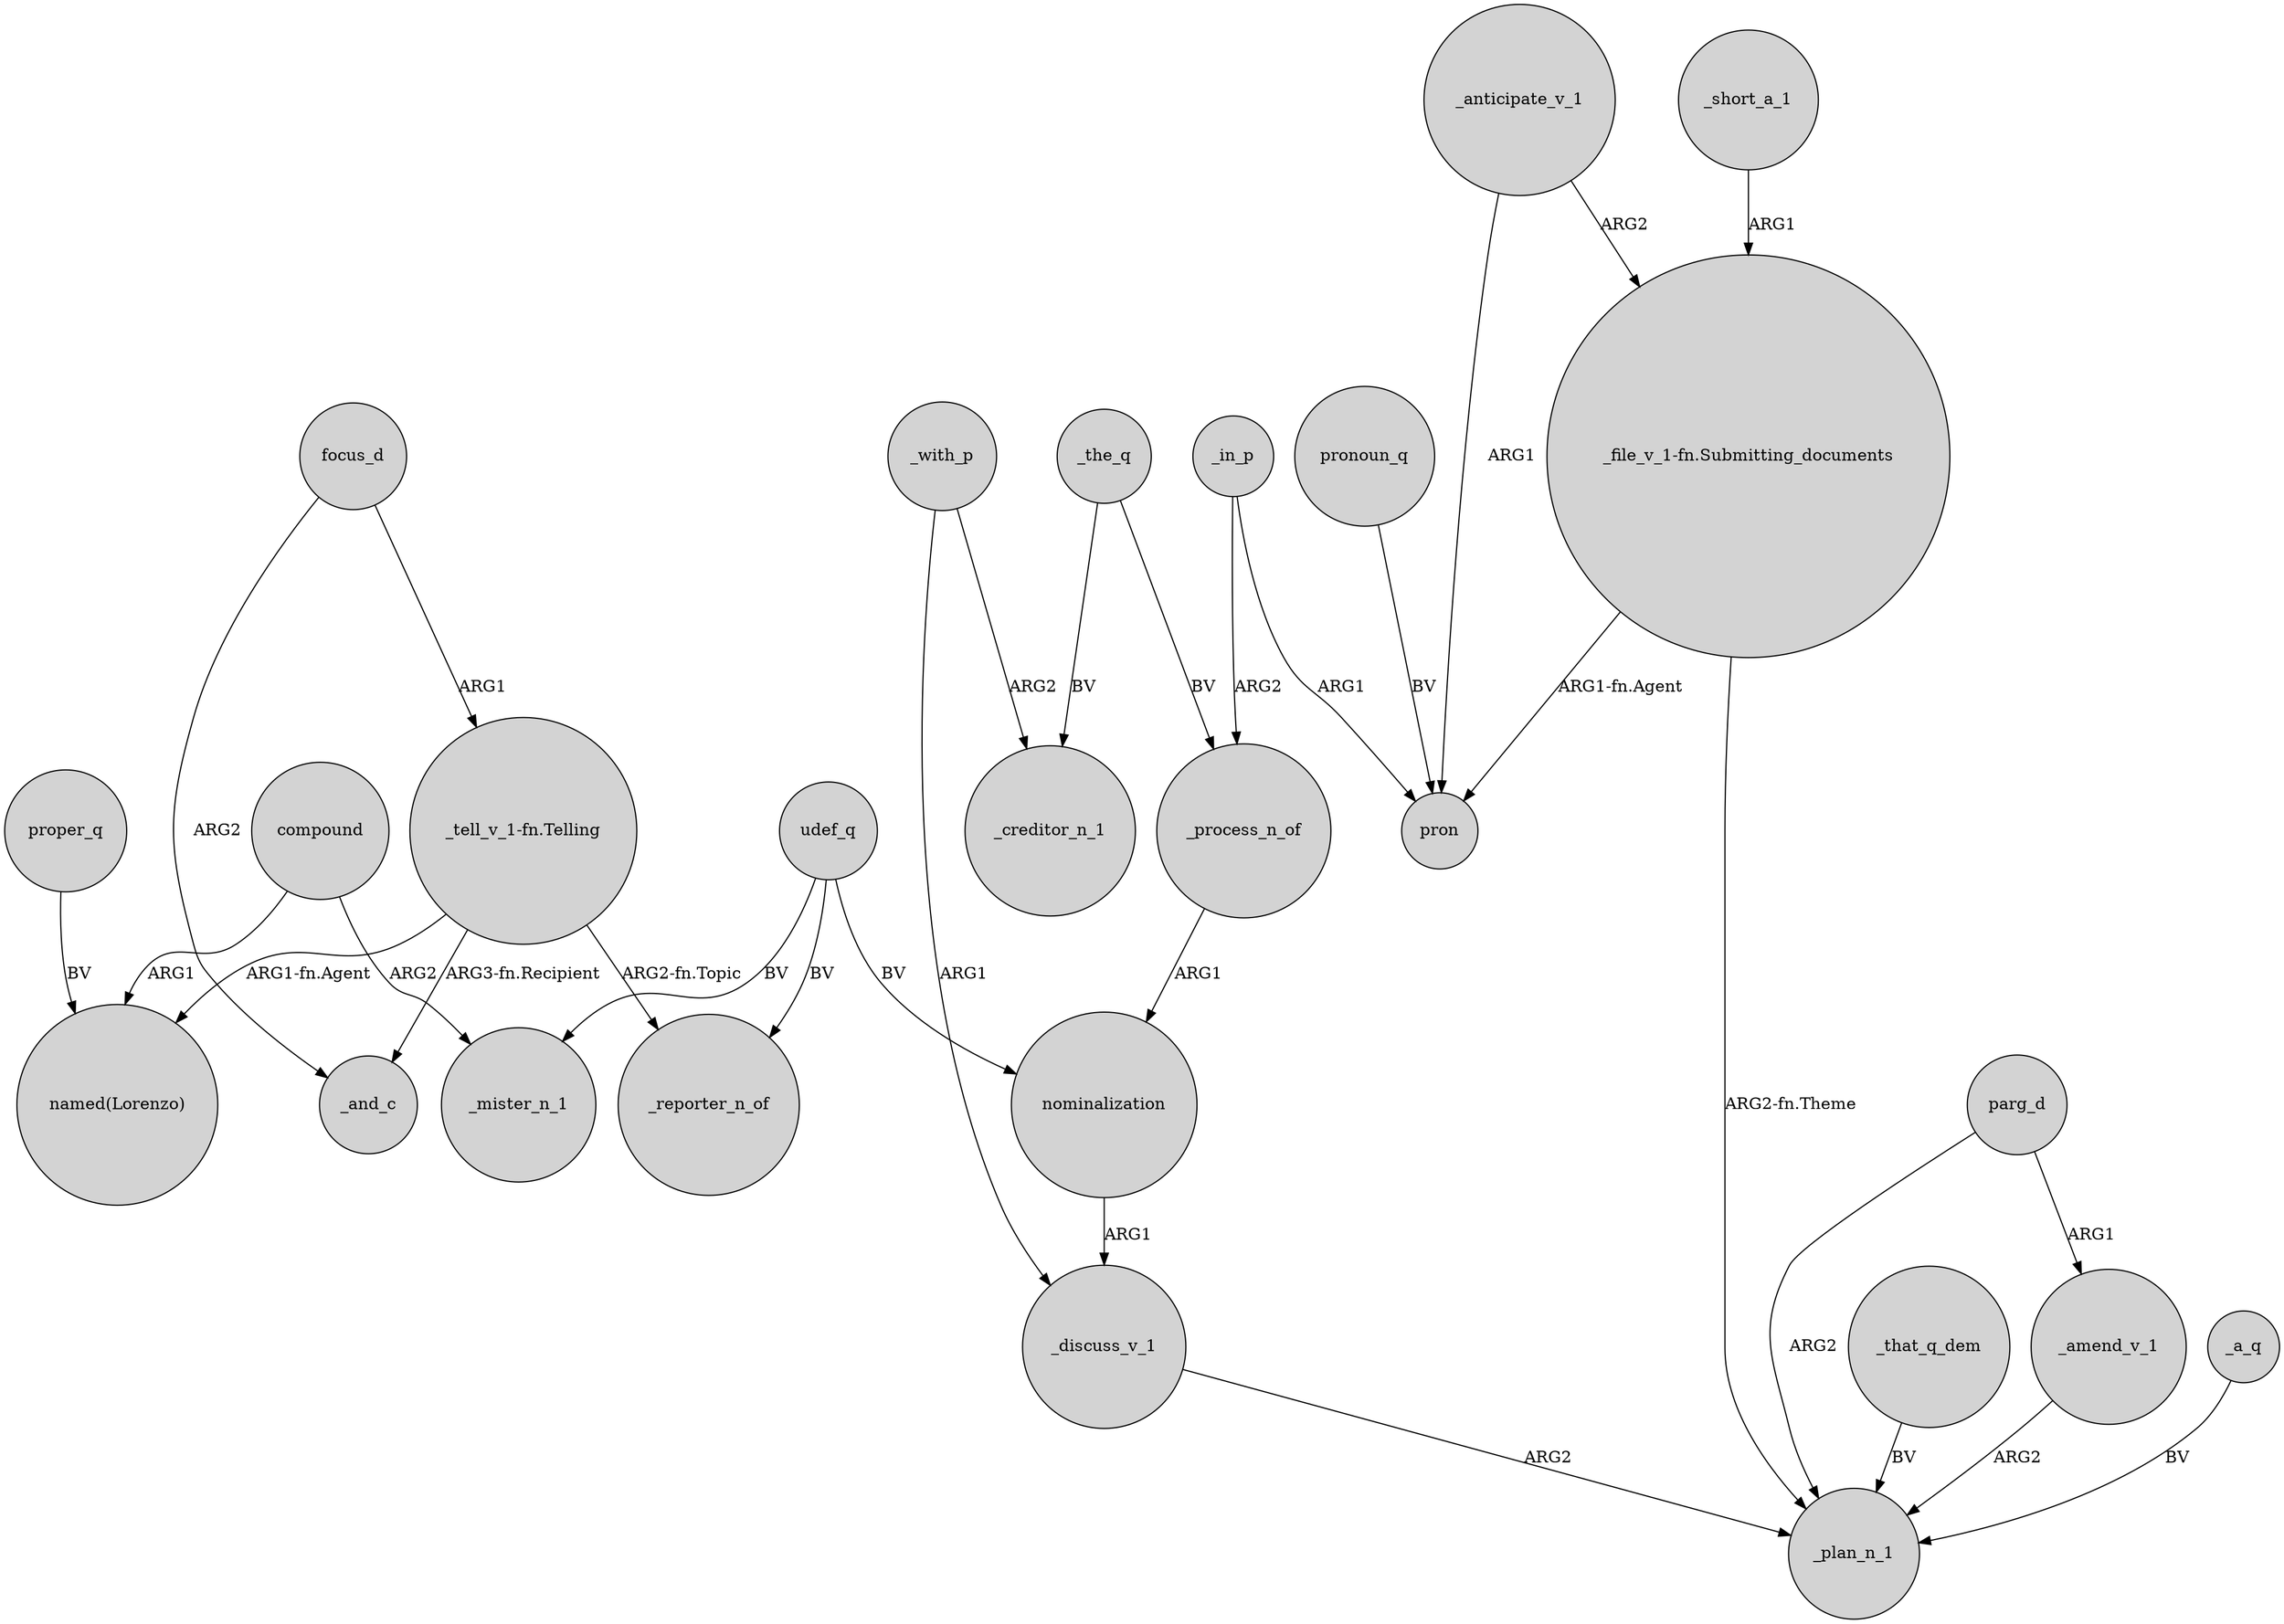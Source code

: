 digraph {
	node [shape=circle style=filled]
	compound -> "named(Lorenzo)" [label=ARG1]
	_in_p -> pron [label=ARG1]
	proper_q -> "named(Lorenzo)" [label=BV]
	_in_p -> _process_n_of [label=ARG2]
	_anticipate_v_1 -> "_file_v_1-fn.Submitting_documents" [label=ARG2]
	compound -> _mister_n_1 [label=ARG2]
	_discuss_v_1 -> _plan_n_1 [label=ARG2]
	udef_q -> _mister_n_1 [label=BV]
	_process_n_of -> nominalization [label=ARG1]
	_anticipate_v_1 -> pron [label=ARG1]
	_the_q -> _creditor_n_1 [label=BV]
	parg_d -> _plan_n_1 [label=ARG2]
	_with_p -> _creditor_n_1 [label=ARG2]
	"_file_v_1-fn.Submitting_documents" -> _plan_n_1 [label="ARG2-fn.Theme"]
	focus_d -> _and_c [label=ARG2]
	"_tell_v_1-fn.Telling" -> "named(Lorenzo)" [label="ARG1-fn.Agent"]
	"_tell_v_1-fn.Telling" -> _reporter_n_of [label="ARG2-fn.Topic"]
	_that_q_dem -> _plan_n_1 [label=BV]
	"_tell_v_1-fn.Telling" -> _and_c [label="ARG3-fn.Recipient"]
	focus_d -> "_tell_v_1-fn.Telling" [label=ARG1]
	pronoun_q -> pron [label=BV]
	_amend_v_1 -> _plan_n_1 [label=ARG2]
	nominalization -> _discuss_v_1 [label=ARG1]
	"_file_v_1-fn.Submitting_documents" -> pron [label="ARG1-fn.Agent"]
	udef_q -> _reporter_n_of [label=BV]
	udef_q -> nominalization [label=BV]
	parg_d -> _amend_v_1 [label=ARG1]
	_with_p -> _discuss_v_1 [label=ARG1]
	_a_q -> _plan_n_1 [label=BV]
	_the_q -> _process_n_of [label=BV]
	_short_a_1 -> "_file_v_1-fn.Submitting_documents" [label=ARG1]
}
